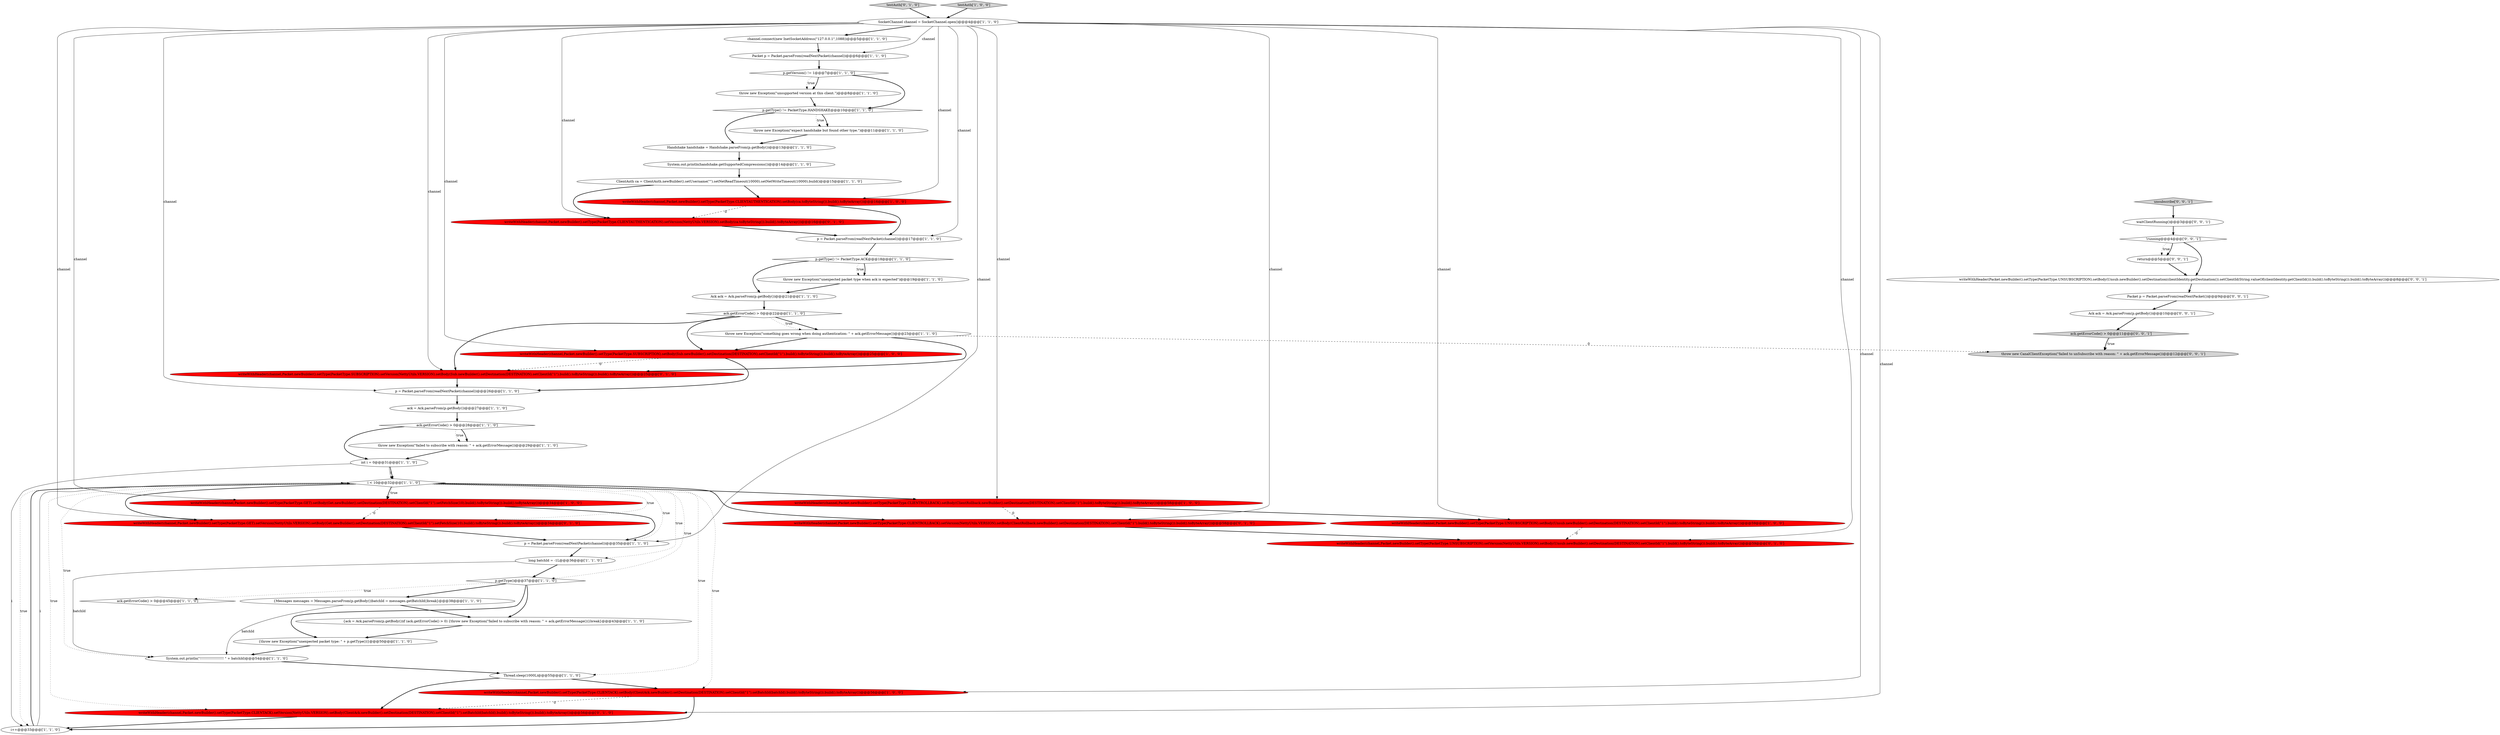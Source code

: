 digraph {
39 [style = filled, label = "testAuth['0', '1', '0']", fillcolor = lightgray, shape = diamond image = "AAA0AAABBB2BBB"];
14 [style = filled, label = "ack.getErrorCode() > 0@@@22@@@['1', '1', '0']", fillcolor = white, shape = diamond image = "AAA0AAABBB1BBB"];
12 [style = filled, label = "testAuth['1', '0', '0']", fillcolor = lightgray, shape = diamond image = "AAA0AAABBB1BBB"];
38 [style = filled, label = "Thread.sleep(1000L)@@@55@@@['1', '1', '0']", fillcolor = white, shape = ellipse image = "AAA0AAABBB1BBB"];
22 [style = filled, label = "writeWithHeader(channel,Packet.newBuilder().setType(PacketType.SUBSCRIPTION).setBody(Sub.newBuilder().setDestination(DESTINATION).setClientId(\"1\").build().toByteString()).build().toByteArray())@@@25@@@['1', '0', '0']", fillcolor = red, shape = ellipse image = "AAA1AAABBB1BBB"];
17 [style = filled, label = "channel.connect(new InetSocketAddress(\"127.0.0.1\",1088))@@@5@@@['1', '1', '0']", fillcolor = white, shape = ellipse image = "AAA0AAABBB1BBB"];
28 [style = filled, label = "Handshake handshake = Handshake.parseFrom(p.getBody())@@@13@@@['1', '1', '0']", fillcolor = white, shape = ellipse image = "AAA0AAABBB1BBB"];
9 [style = filled, label = "throw new Exception(\"something goes wrong when doing authentication: \" + ack.getErrorMessage())@@@23@@@['1', '1', '0']", fillcolor = white, shape = ellipse image = "AAA0AAABBB1BBB"];
36 [style = filled, label = "i < 10@@@32@@@['1', '1', '0']", fillcolor = white, shape = diamond image = "AAA0AAABBB1BBB"];
6 [style = filled, label = "throw new Exception(\"failed to subscribe with reason: \" + ack.getErrorMessage())@@@29@@@['1', '1', '0']", fillcolor = white, shape = ellipse image = "AAA0AAABBB1BBB"];
51 [style = filled, label = "unsubscribe['0', '0', '1']", fillcolor = lightgray, shape = diamond image = "AAA0AAABBB3BBB"];
46 [style = filled, label = "return@@@5@@@['0', '0', '1']", fillcolor = white, shape = ellipse image = "AAA0AAABBB3BBB"];
4 [style = filled, label = "Ack ack = Ack.parseFrom(p.getBody())@@@21@@@['1', '1', '0']", fillcolor = white, shape = ellipse image = "AAA0AAABBB1BBB"];
23 [style = filled, label = "p.getType() != PacketType.HANDSHAKE@@@10@@@['1', '1', '0']", fillcolor = white, shape = diamond image = "AAA0AAABBB1BBB"];
43 [style = filled, label = "writeWithHeader(channel,Packet.newBuilder().setType(PacketType.SUBSCRIPTION).setVersion(NettyUtils.VERSION).setBody(Sub.newBuilder().setDestination(DESTINATION).setClientId(\"1\").build().toByteString()).build().toByteArray())@@@25@@@['0', '1', '0']", fillcolor = red, shape = ellipse image = "AAA1AAABBB2BBB"];
29 [style = filled, label = "throw new Exception(\"unsupported version at this client.\")@@@8@@@['1', '1', '0']", fillcolor = white, shape = ellipse image = "AAA0AAABBB1BBB"];
10 [style = filled, label = "throw new Exception(\"expect handshake but found other type.\")@@@11@@@['1', '1', '0']", fillcolor = white, shape = ellipse image = "AAA0AAABBB1BBB"];
50 [style = filled, label = "waitClientRunning()@@@3@@@['0', '0', '1']", fillcolor = white, shape = ellipse image = "AAA0AAABBB3BBB"];
35 [style = filled, label = "p = Packet.parseFrom(readNextPacket(channel))@@@35@@@['1', '1', '0']", fillcolor = white, shape = ellipse image = "AAA0AAABBB1BBB"];
25 [style = filled, label = "int i = 0@@@31@@@['1', '1', '0']", fillcolor = white, shape = ellipse image = "AAA0AAABBB1BBB"];
18 [style = filled, label = "long batchId = -1L@@@36@@@['1', '1', '0']", fillcolor = white, shape = ellipse image = "AAA0AAABBB1BBB"];
44 [style = filled, label = "writeWithHeader(channel,Packet.newBuilder().setType(PacketType.UNSUBSCRIPTION).setVersion(NettyUtils.VERSION).setBody(Unsub.newBuilder().setDestination(DESTINATION).setClientId(\"1\").build().toByteString()).build().toByteArray())@@@59@@@['0', '1', '0']", fillcolor = red, shape = ellipse image = "AAA1AAABBB2BBB"];
37 [style = filled, label = "SocketChannel channel = SocketChannel.open()@@@4@@@['1', '1', '0']", fillcolor = white, shape = ellipse image = "AAA0AAABBB1BBB"];
21 [style = filled, label = "System.out.println(\"!!!!!!!!!!!!!!!!! \" + batchId)@@@54@@@['1', '1', '0']", fillcolor = white, shape = ellipse image = "AAA0AAABBB1BBB"];
52 [style = filled, label = "writeWithHeader(Packet.newBuilder().setType(PacketType.UNSUBSCRIPTION).setBody(Unsub.newBuilder().setDestination(clientIdentity.getDestination()).setClientId(String.valueOf(clientIdentity.getClientId())).build().toByteString()).build().toByteArray())@@@8@@@['0', '0', '1']", fillcolor = white, shape = ellipse image = "AAA0AAABBB3BBB"];
31 [style = filled, label = "ClientAuth ca = ClientAuth.newBuilder().setUsername(\"\").setNetReadTimeout(10000).setNetWriteTimeout(10000).build()@@@15@@@['1', '1', '0']", fillcolor = white, shape = ellipse image = "AAA0AAABBB1BBB"];
20 [style = filled, label = "ack = Ack.parseFrom(p.getBody())@@@27@@@['1', '1', '0']", fillcolor = white, shape = ellipse image = "AAA0AAABBB1BBB"];
13 [style = filled, label = "throw new Exception(\"unexpected packet type when ack is expected\")@@@19@@@['1', '1', '0']", fillcolor = white, shape = ellipse image = "AAA0AAABBB1BBB"];
19 [style = filled, label = "p.getType()@@@37@@@['1', '1', '0']", fillcolor = white, shape = diamond image = "AAA0AAABBB1BBB"];
26 [style = filled, label = "ack.getErrorCode() > 0@@@28@@@['1', '1', '0']", fillcolor = white, shape = diamond image = "AAA0AAABBB1BBB"];
5 [style = filled, label = "{ack = Ack.parseFrom(p.getBody())if (ack.getErrorCode() > 0) {throw new Exception(\"failed to subscribe with reason: \" + ack.getErrorMessage())}break}@@@43@@@['1', '1', '0']", fillcolor = white, shape = ellipse image = "AAA0AAABBB1BBB"];
40 [style = filled, label = "writeWithHeader(channel,Packet.newBuilder().setType(PacketType.GET).setVersion(NettyUtils.VERSION).setBody(Get.newBuilder().setDestination(DESTINATION).setClientId(\"1\").setFetchSize(10).build().toByteString()).build().toByteArray())@@@34@@@['0', '1', '0']", fillcolor = red, shape = ellipse image = "AAA1AAABBB2BBB"];
15 [style = filled, label = "p = Packet.parseFrom(readNextPacket(channel))@@@26@@@['1', '1', '0']", fillcolor = white, shape = ellipse image = "AAA0AAABBB1BBB"];
41 [style = filled, label = "writeWithHeader(channel,Packet.newBuilder().setType(PacketType.CLIENTROLLBACK).setVersion(NettyUtils.VERSION).setBody(ClientRollback.newBuilder().setDestination(DESTINATION).setClientId(\"1\").build().toByteString()).build().toByteArray())@@@58@@@['0', '1', '0']", fillcolor = red, shape = ellipse image = "AAA1AAABBB2BBB"];
33 [style = filled, label = "writeWithHeader(channel,Packet.newBuilder().setType(PacketType.CLIENTROLLBACK).setBody(ClientRollback.newBuilder().setDestination(DESTINATION).setClientId(\"1\").build().toByteString()).build().toByteArray())@@@58@@@['1', '0', '0']", fillcolor = red, shape = ellipse image = "AAA1AAABBB1BBB"];
49 [style = filled, label = "throw new CanalClientException(\"failed to unSubscribe with reason: \" + ack.getErrorMessage())@@@12@@@['0', '0', '1']", fillcolor = lightgray, shape = ellipse image = "AAA0AAABBB3BBB"];
2 [style = filled, label = "p.getType() != PacketType.ACK@@@18@@@['1', '1', '0']", fillcolor = white, shape = diamond image = "AAA0AAABBB1BBB"];
48 [style = filled, label = "!running@@@4@@@['0', '0', '1']", fillcolor = white, shape = diamond image = "AAA0AAABBB3BBB"];
45 [style = filled, label = "writeWithHeader(channel,Packet.newBuilder().setType(PacketType.CLIENTAUTHENTICATION).setVersion(NettyUtils.VERSION).setBody(ca.toByteString()).build().toByteArray())@@@16@@@['0', '1', '0']", fillcolor = red, shape = ellipse image = "AAA1AAABBB2BBB"];
24 [style = filled, label = "writeWithHeader(channel,Packet.newBuilder().setType(PacketType.CLIENTAUTHENTICATION).setBody(ca.toByteString()).build().toByteArray())@@@16@@@['1', '0', '0']", fillcolor = red, shape = ellipse image = "AAA1AAABBB1BBB"];
8 [style = filled, label = "writeWithHeader(channel,Packet.newBuilder().setType(PacketType.CLIENTACK).setBody(ClientAck.newBuilder().setDestination(DESTINATION).setClientId(\"1\").setBatchId(batchId).build().toByteString()).build().toByteArray())@@@56@@@['1', '0', '0']", fillcolor = red, shape = ellipse image = "AAA1AAABBB1BBB"];
7 [style = filled, label = "Packet p = Packet.parseFrom(readNextPacket(channel))@@@6@@@['1', '1', '0']", fillcolor = white, shape = ellipse image = "AAA0AAABBB1BBB"];
32 [style = filled, label = "writeWithHeader(channel,Packet.newBuilder().setType(PacketType.GET).setBody(Get.newBuilder().setDestination(DESTINATION).setClientId(\"1\").setFetchSize(10).build().toByteString()).build().toByteArray())@@@34@@@['1', '0', '0']", fillcolor = red, shape = ellipse image = "AAA1AAABBB1BBB"];
0 [style = filled, label = "System.out.println(handshake.getSupportedCompressions())@@@14@@@['1', '1', '0']", fillcolor = white, shape = ellipse image = "AAA0AAABBB1BBB"];
34 [style = filled, label = "p = Packet.parseFrom(readNextPacket(channel))@@@17@@@['1', '1', '0']", fillcolor = white, shape = ellipse image = "AAA0AAABBB1BBB"];
47 [style = filled, label = "Packet p = Packet.parseFrom(readNextPacket())@@@9@@@['0', '0', '1']", fillcolor = white, shape = ellipse image = "AAA0AAABBB3BBB"];
30 [style = filled, label = "i++@@@33@@@['1', '1', '0']", fillcolor = white, shape = ellipse image = "AAA0AAABBB1BBB"];
3 [style = filled, label = "{Messages messages = Messages.parseFrom(p.getBody())batchId = messages.getBatchId()break}@@@38@@@['1', '1', '0']", fillcolor = white, shape = ellipse image = "AAA0AAABBB1BBB"];
53 [style = filled, label = "ack.getErrorCode() > 0@@@11@@@['0', '0', '1']", fillcolor = lightgray, shape = diamond image = "AAA0AAABBB3BBB"];
16 [style = filled, label = "ack.getErrorCode() > 0@@@45@@@['1', '1', '0']", fillcolor = white, shape = diamond image = "AAA0AAABBB1BBB"];
42 [style = filled, label = "writeWithHeader(channel,Packet.newBuilder().setType(PacketType.CLIENTACK).setVersion(NettyUtils.VERSION).setBody(ClientAck.newBuilder().setDestination(DESTINATION).setClientId(\"1\").setBatchId(batchId).build().toByteString()).build().toByteArray())@@@56@@@['0', '1', '0']", fillcolor = red, shape = ellipse image = "AAA1AAABBB2BBB"];
54 [style = filled, label = "Ack ack = Ack.parseFrom(p.getBody())@@@10@@@['0', '0', '1']", fillcolor = white, shape = ellipse image = "AAA0AAABBB3BBB"];
1 [style = filled, label = "p.getVersion() != 1@@@7@@@['1', '1', '0']", fillcolor = white, shape = diamond image = "AAA0AAABBB1BBB"];
27 [style = filled, label = "writeWithHeader(channel,Packet.newBuilder().setType(PacketType.UNSUBSCRIPTION).setBody(Unsub.newBuilder().setDestination(DESTINATION).setClientId(\"1\").build().toByteString()).build().toByteArray())@@@59@@@['1', '0', '0']", fillcolor = red, shape = ellipse image = "AAA1AAABBB1BBB"];
11 [style = filled, label = "{throw new Exception(\"unexpected packet type: \" + p.getType())}@@@50@@@['1', '1', '0']", fillcolor = white, shape = ellipse image = "AAA0AAABBB1BBB"];
32->35 [style = bold, label=""];
8->30 [style = bold, label=""];
36->8 [style = dotted, label="true"];
22->15 [style = bold, label=""];
20->26 [style = bold, label=""];
37->32 [style = solid, label="channel"];
24->34 [style = bold, label=""];
37->34 [style = solid, label="channel"];
30->36 [style = bold, label=""];
19->11 [style = bold, label=""];
37->24 [style = solid, label="channel"];
36->21 [style = dotted, label="true"];
9->43 [style = bold, label=""];
37->8 [style = solid, label="channel"];
38->42 [style = bold, label=""];
36->33 [style = bold, label=""];
33->41 [style = dashed, label="0"];
36->38 [style = dotted, label="true"];
1->23 [style = bold, label=""];
21->38 [style = bold, label=""];
23->28 [style = bold, label=""];
28->0 [style = bold, label=""];
19->5 [style = bold, label=""];
48->52 [style = bold, label=""];
3->5 [style = bold, label=""];
52->47 [style = bold, label=""];
51->50 [style = bold, label=""];
34->2 [style = bold, label=""];
37->27 [style = solid, label="channel"];
15->20 [style = bold, label=""];
54->53 [style = bold, label=""];
14->9 [style = bold, label=""];
25->36 [style = solid, label="i"];
19->3 [style = bold, label=""];
53->49 [style = dotted, label="true"];
7->1 [style = bold, label=""];
35->18 [style = bold, label=""];
36->41 [style = bold, label=""];
22->43 [style = dashed, label="0"];
25->36 [style = bold, label=""];
14->22 [style = bold, label=""];
18->19 [style = bold, label=""];
29->23 [style = bold, label=""];
36->40 [style = dotted, label="true"];
26->6 [style = bold, label=""];
2->4 [style = bold, label=""];
33->27 [style = bold, label=""];
12->37 [style = bold, label=""];
14->43 [style = bold, label=""];
48->46 [style = dotted, label="true"];
8->42 [style = dashed, label="0"];
37->42 [style = solid, label="channel"];
24->45 [style = dashed, label="0"];
47->54 [style = bold, label=""];
3->21 [style = solid, label="batchId"];
30->36 [style = solid, label="i"];
23->10 [style = bold, label=""];
26->6 [style = dotted, label="true"];
5->11 [style = bold, label=""];
37->7 [style = solid, label="channel"];
37->22 [style = solid, label="channel"];
0->31 [style = bold, label=""];
9->22 [style = bold, label=""];
39->37 [style = bold, label=""];
4->14 [style = bold, label=""];
36->40 [style = bold, label=""];
40->35 [style = bold, label=""];
37->40 [style = solid, label="channel"];
37->15 [style = solid, label="channel"];
31->24 [style = bold, label=""];
11->21 [style = bold, label=""];
36->32 [style = dotted, label="true"];
50->48 [style = bold, label=""];
36->19 [style = dotted, label="true"];
48->46 [style = bold, label=""];
23->10 [style = dotted, label="true"];
25->30 [style = solid, label="i"];
27->44 [style = dashed, label="0"];
38->8 [style = bold, label=""];
36->18 [style = dotted, label="true"];
1->29 [style = bold, label=""];
36->30 [style = dotted, label="true"];
37->44 [style = solid, label="channel"];
10->28 [style = bold, label=""];
18->21 [style = solid, label="batchId"];
37->33 [style = solid, label="channel"];
26->25 [style = bold, label=""];
37->17 [style = bold, label=""];
36->32 [style = bold, label=""];
36->42 [style = dotted, label="true"];
9->49 [style = dashed, label="0"];
46->52 [style = bold, label=""];
2->13 [style = bold, label=""];
17->7 [style = bold, label=""];
53->49 [style = bold, label=""];
37->35 [style = solid, label="channel"];
1->29 [style = dotted, label="true"];
37->45 [style = solid, label="channel"];
32->40 [style = dashed, label="0"];
43->15 [style = bold, label=""];
42->30 [style = bold, label=""];
37->41 [style = solid, label="channel"];
19->16 [style = dotted, label="true"];
14->9 [style = dotted, label="true"];
36->35 [style = dotted, label="true"];
41->44 [style = bold, label=""];
31->45 [style = bold, label=""];
45->34 [style = bold, label=""];
37->43 [style = solid, label="channel"];
2->13 [style = dotted, label="true"];
6->25 [style = bold, label=""];
13->4 [style = bold, label=""];
}
